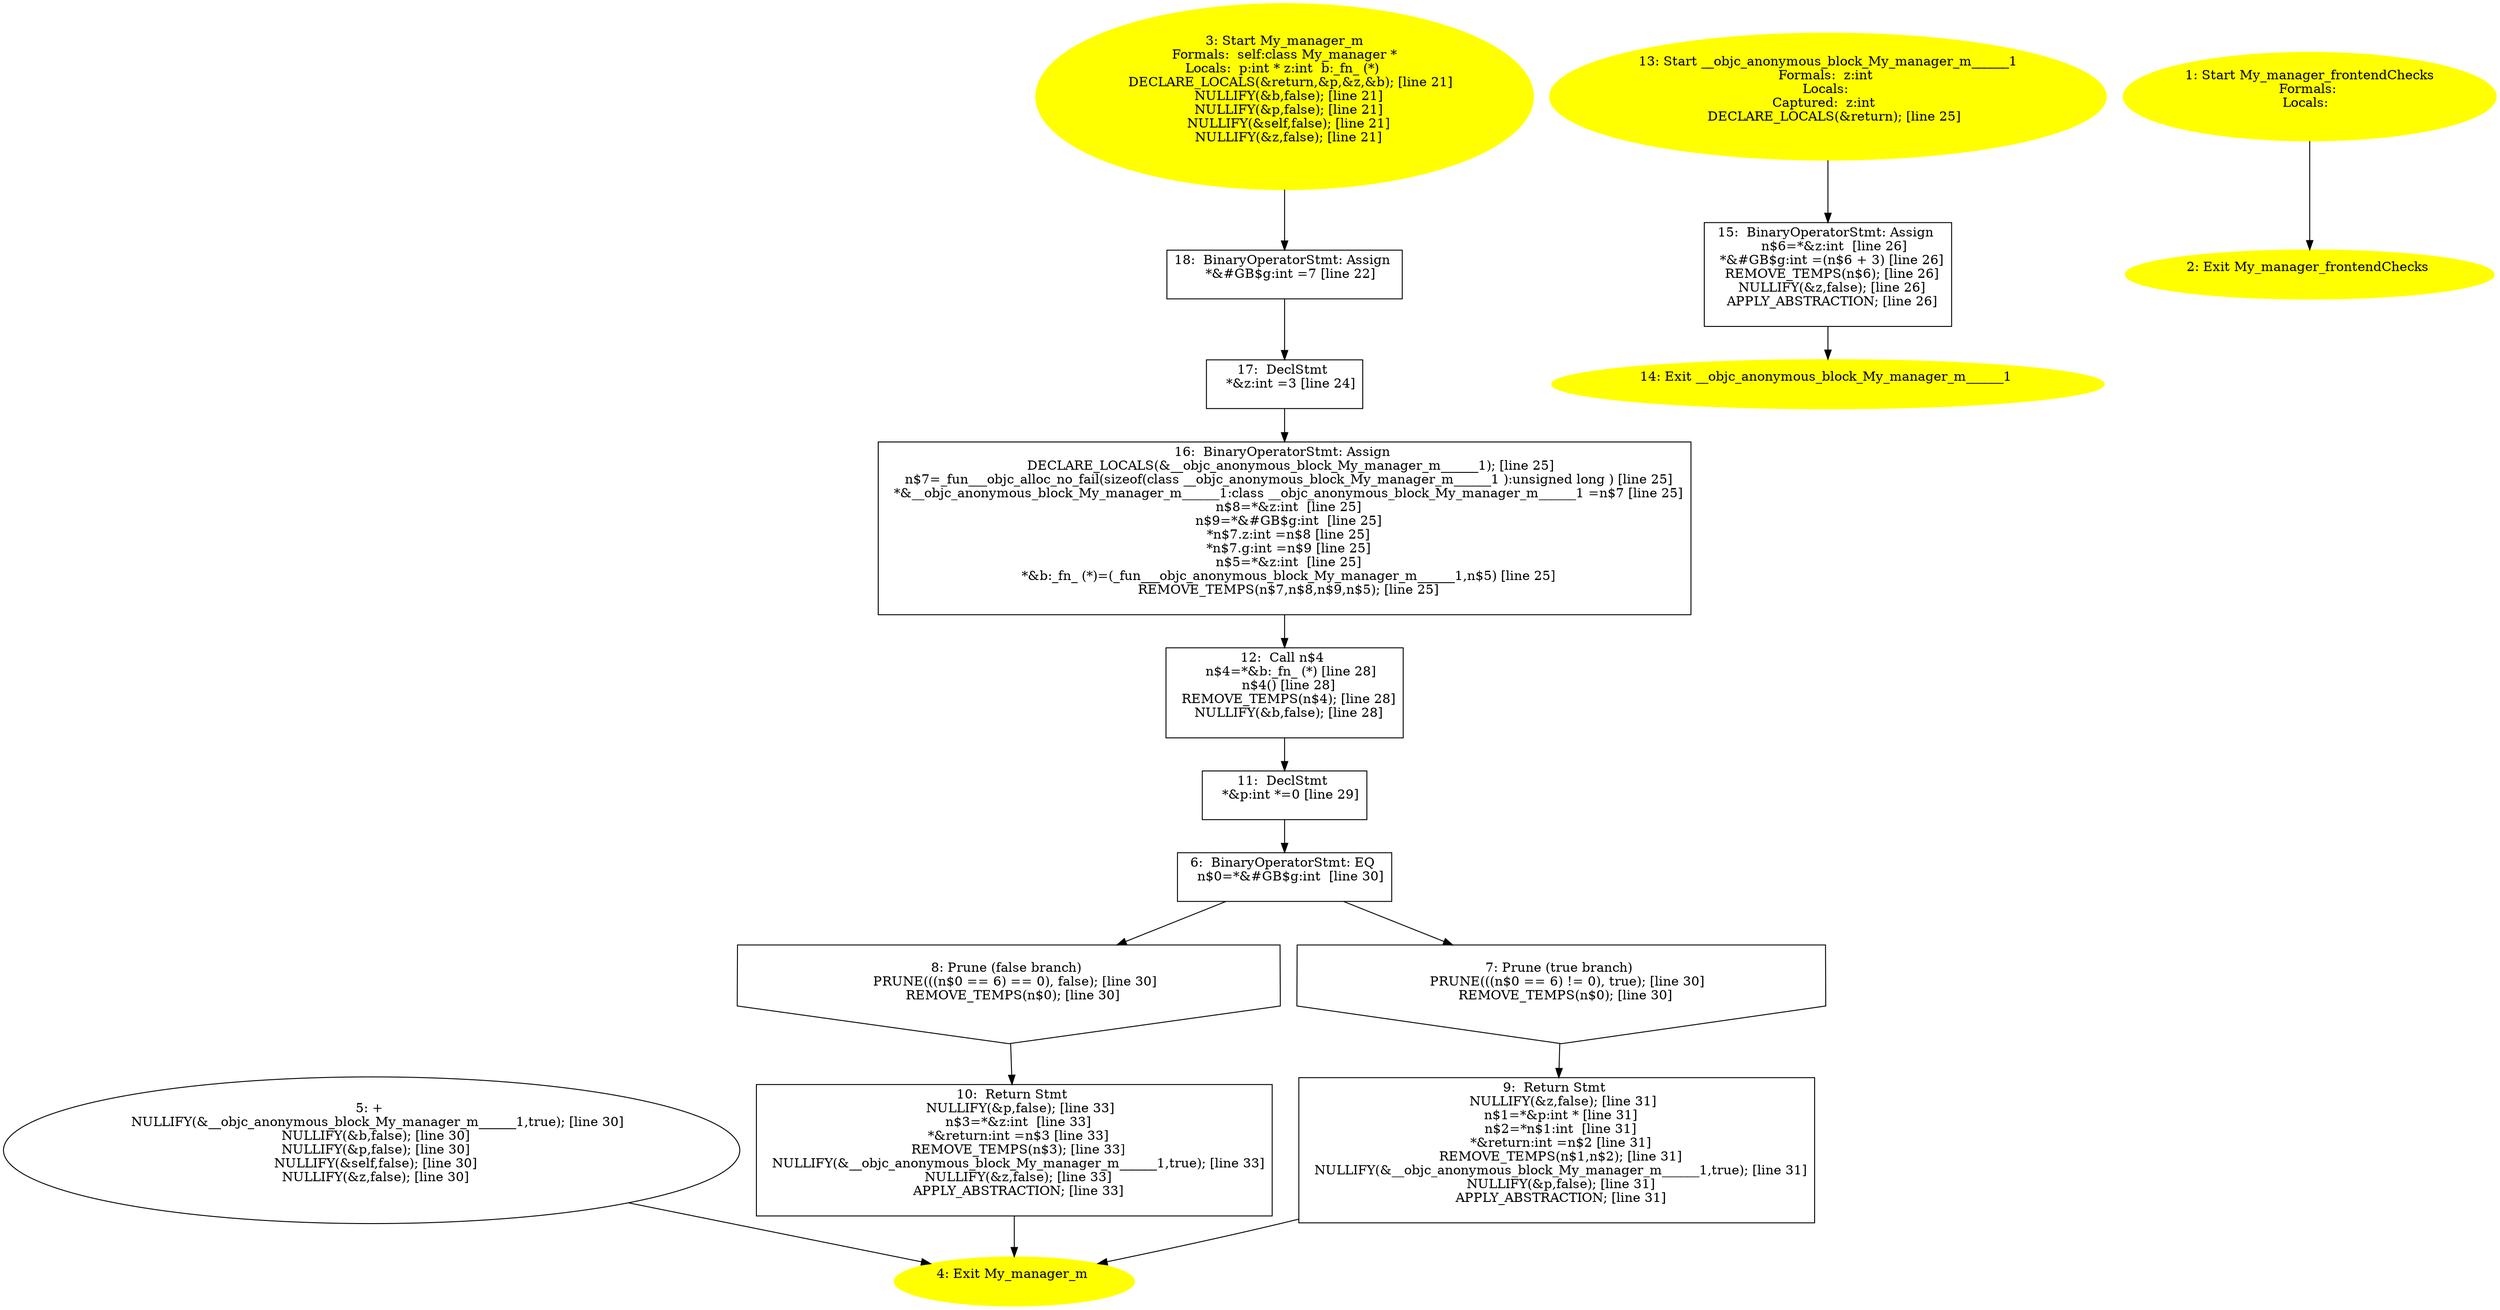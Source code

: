 digraph iCFG {
18 [label="18:  BinaryOperatorStmt: Assign \n   *&#GB$g:int =7 [line 22]\n " shape="box"]
	

	 18 -> 17 ;
17 [label="17:  DeclStmt \n   *&z:int =3 [line 24]\n " shape="box"]
	

	 17 -> 16 ;
16 [label="16:  BinaryOperatorStmt: Assign \n   DECLARE_LOCALS(&__objc_anonymous_block_My_manager_m______1); [line 25]\n  n$7=_fun___objc_alloc_no_fail(sizeof(class __objc_anonymous_block_My_manager_m______1 ):unsigned long ) [line 25]\n  *&__objc_anonymous_block_My_manager_m______1:class __objc_anonymous_block_My_manager_m______1 =n$7 [line 25]\n  n$8=*&z:int  [line 25]\n  n$9=*&#GB$g:int  [line 25]\n  *n$7.z:int =n$8 [line 25]\n  *n$7.g:int =n$9 [line 25]\n  n$5=*&z:int  [line 25]\n  *&b:_fn_ (*)=(_fun___objc_anonymous_block_My_manager_m______1,n$5) [line 25]\n  REMOVE_TEMPS(n$7,n$8,n$9,n$5); [line 25]\n " shape="box"]
	

	 16 -> 12 ;
15 [label="15:  BinaryOperatorStmt: Assign \n   n$6=*&z:int  [line 26]\n  *&#GB$g:int =(n$6 + 3) [line 26]\n  REMOVE_TEMPS(n$6); [line 26]\n  NULLIFY(&z,false); [line 26]\n  APPLY_ABSTRACTION; [line 26]\n " shape="box"]
	

	 15 -> 14 ;
14 [label="14: Exit __objc_anonymous_block_My_manager_m______1 \n  " color=yellow style=filled]
	

13 [label="13: Start __objc_anonymous_block_My_manager_m______1\nFormals:  z:int \nLocals: \nCaptured:  z:int  \n   DECLARE_LOCALS(&return); [line 25]\n " color=yellow style=filled]
	

	 13 -> 15 ;
12 [label="12:  Call n$4 \n   n$4=*&b:_fn_ (*) [line 28]\n  n$4() [line 28]\n  REMOVE_TEMPS(n$4); [line 28]\n  NULLIFY(&b,false); [line 28]\n " shape="box"]
	

	 12 -> 11 ;
11 [label="11:  DeclStmt \n   *&p:int *=0 [line 29]\n " shape="box"]
	

	 11 -> 6 ;
10 [label="10:  Return Stmt \n   NULLIFY(&p,false); [line 33]\n  n$3=*&z:int  [line 33]\n  *&return:int =n$3 [line 33]\n  REMOVE_TEMPS(n$3); [line 33]\n  NULLIFY(&__objc_anonymous_block_My_manager_m______1,true); [line 33]\n  NULLIFY(&z,false); [line 33]\n  APPLY_ABSTRACTION; [line 33]\n " shape="box"]
	

	 10 -> 4 ;
9 [label="9:  Return Stmt \n   NULLIFY(&z,false); [line 31]\n  n$1=*&p:int * [line 31]\n  n$2=*n$1:int  [line 31]\n  *&return:int =n$2 [line 31]\n  REMOVE_TEMPS(n$1,n$2); [line 31]\n  NULLIFY(&__objc_anonymous_block_My_manager_m______1,true); [line 31]\n  NULLIFY(&p,false); [line 31]\n  APPLY_ABSTRACTION; [line 31]\n " shape="box"]
	

	 9 -> 4 ;
8 [label="8: Prune (false branch) \n   PRUNE(((n$0 == 6) == 0), false); [line 30]\n  REMOVE_TEMPS(n$0); [line 30]\n " shape="invhouse"]
	

	 8 -> 10 ;
7 [label="7: Prune (true branch) \n   PRUNE(((n$0 == 6) != 0), true); [line 30]\n  REMOVE_TEMPS(n$0); [line 30]\n " shape="invhouse"]
	

	 7 -> 9 ;
6 [label="6:  BinaryOperatorStmt: EQ \n   n$0=*&#GB$g:int  [line 30]\n " shape="box"]
	

	 6 -> 7 ;
	 6 -> 8 ;
5 [label="5: + \n   NULLIFY(&__objc_anonymous_block_My_manager_m______1,true); [line 30]\n  NULLIFY(&b,false); [line 30]\n  NULLIFY(&p,false); [line 30]\n  NULLIFY(&self,false); [line 30]\n  NULLIFY(&z,false); [line 30]\n " ]
	

	 5 -> 4 ;
4 [label="4: Exit My_manager_m \n  " color=yellow style=filled]
	

3 [label="3: Start My_manager_m\nFormals:  self:class My_manager *\nLocals:  p:int * z:int  b:_fn_ (*) \n   DECLARE_LOCALS(&return,&p,&z,&b); [line 21]\n  NULLIFY(&b,false); [line 21]\n  NULLIFY(&p,false); [line 21]\n  NULLIFY(&self,false); [line 21]\n  NULLIFY(&z,false); [line 21]\n " color=yellow style=filled]
	

	 3 -> 18 ;
2 [label="2: Exit My_manager_frontendChecks \n  " color=yellow style=filled]
	

1 [label="1: Start My_manager_frontendChecks\nFormals: \nLocals:  \n  " color=yellow style=filled]
	

	 1 -> 2 ;
}
